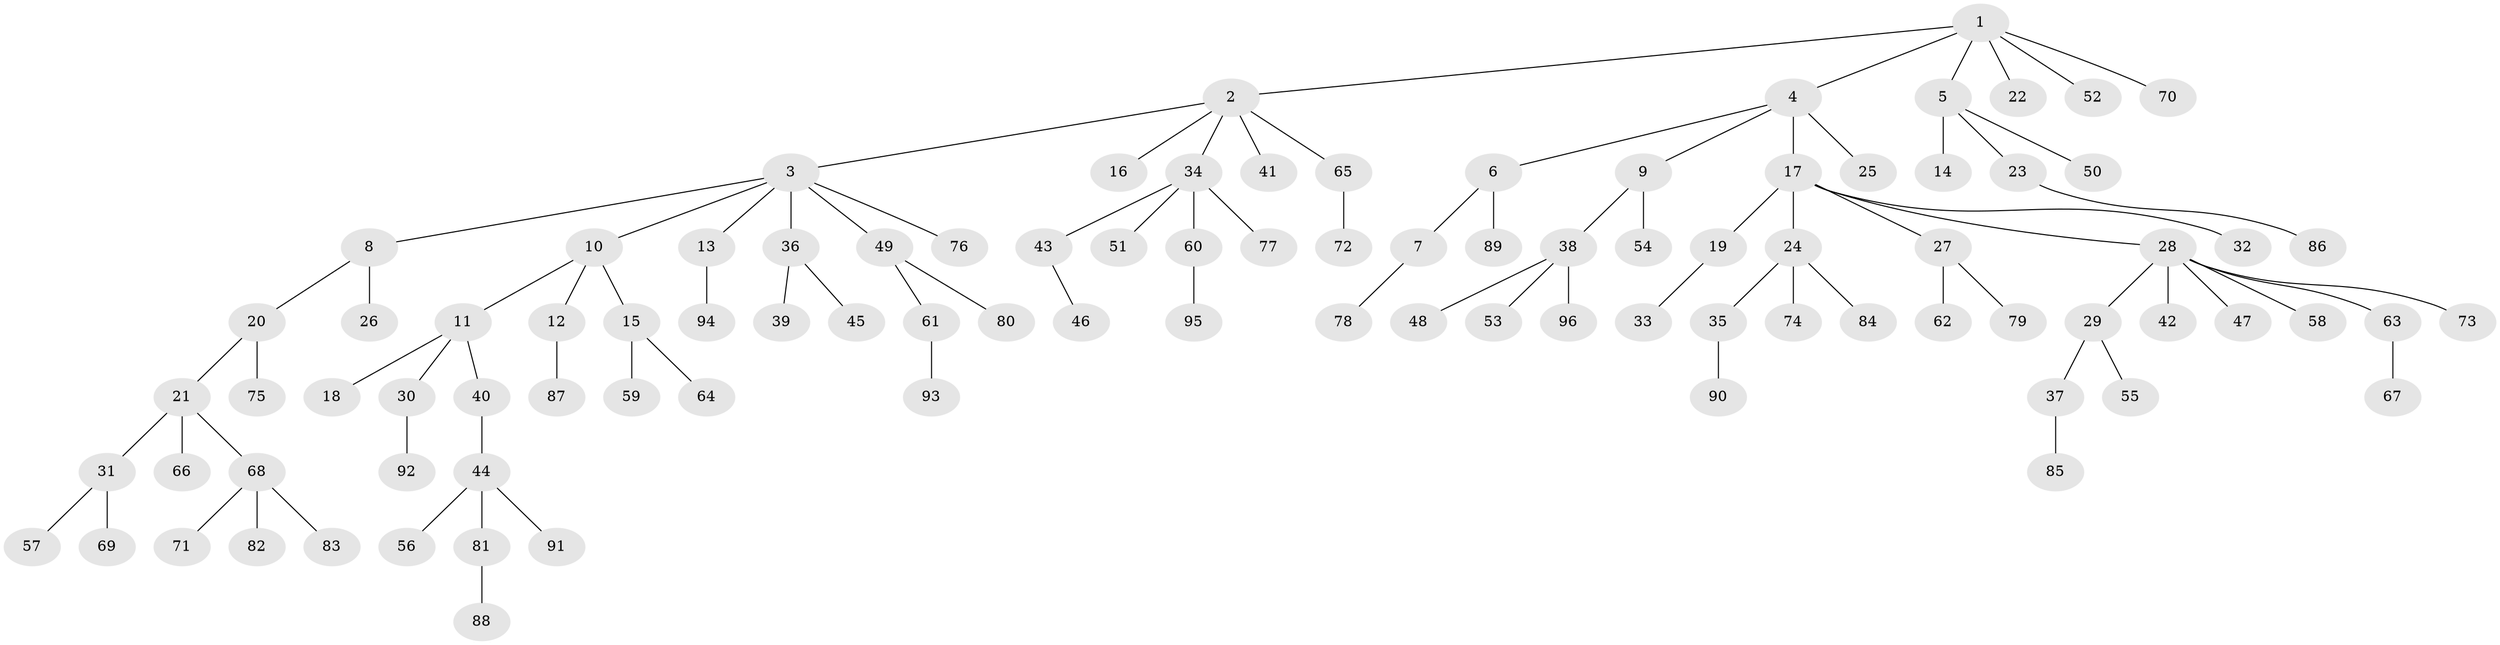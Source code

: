 // coarse degree distribution, {1: 0.8070175438596491, 2: 0.08771929824561403, 30: 0.017543859649122806, 4: 0.07017543859649122, 10: 0.017543859649122806}
// Generated by graph-tools (version 1.1) at 2025/56/03/04/25 21:56:38]
// undirected, 96 vertices, 95 edges
graph export_dot {
graph [start="1"]
  node [color=gray90,style=filled];
  1;
  2;
  3;
  4;
  5;
  6;
  7;
  8;
  9;
  10;
  11;
  12;
  13;
  14;
  15;
  16;
  17;
  18;
  19;
  20;
  21;
  22;
  23;
  24;
  25;
  26;
  27;
  28;
  29;
  30;
  31;
  32;
  33;
  34;
  35;
  36;
  37;
  38;
  39;
  40;
  41;
  42;
  43;
  44;
  45;
  46;
  47;
  48;
  49;
  50;
  51;
  52;
  53;
  54;
  55;
  56;
  57;
  58;
  59;
  60;
  61;
  62;
  63;
  64;
  65;
  66;
  67;
  68;
  69;
  70;
  71;
  72;
  73;
  74;
  75;
  76;
  77;
  78;
  79;
  80;
  81;
  82;
  83;
  84;
  85;
  86;
  87;
  88;
  89;
  90;
  91;
  92;
  93;
  94;
  95;
  96;
  1 -- 2;
  1 -- 4;
  1 -- 5;
  1 -- 22;
  1 -- 52;
  1 -- 70;
  2 -- 3;
  2 -- 16;
  2 -- 34;
  2 -- 41;
  2 -- 65;
  3 -- 8;
  3 -- 10;
  3 -- 13;
  3 -- 36;
  3 -- 49;
  3 -- 76;
  4 -- 6;
  4 -- 9;
  4 -- 17;
  4 -- 25;
  5 -- 14;
  5 -- 23;
  5 -- 50;
  6 -- 7;
  6 -- 89;
  7 -- 78;
  8 -- 20;
  8 -- 26;
  9 -- 38;
  9 -- 54;
  10 -- 11;
  10 -- 12;
  10 -- 15;
  11 -- 18;
  11 -- 30;
  11 -- 40;
  12 -- 87;
  13 -- 94;
  15 -- 59;
  15 -- 64;
  17 -- 19;
  17 -- 24;
  17 -- 27;
  17 -- 28;
  17 -- 32;
  19 -- 33;
  20 -- 21;
  20 -- 75;
  21 -- 31;
  21 -- 66;
  21 -- 68;
  23 -- 86;
  24 -- 35;
  24 -- 74;
  24 -- 84;
  27 -- 62;
  27 -- 79;
  28 -- 29;
  28 -- 42;
  28 -- 47;
  28 -- 58;
  28 -- 63;
  28 -- 73;
  29 -- 37;
  29 -- 55;
  30 -- 92;
  31 -- 57;
  31 -- 69;
  34 -- 43;
  34 -- 51;
  34 -- 60;
  34 -- 77;
  35 -- 90;
  36 -- 39;
  36 -- 45;
  37 -- 85;
  38 -- 48;
  38 -- 53;
  38 -- 96;
  40 -- 44;
  43 -- 46;
  44 -- 56;
  44 -- 81;
  44 -- 91;
  49 -- 61;
  49 -- 80;
  60 -- 95;
  61 -- 93;
  63 -- 67;
  65 -- 72;
  68 -- 71;
  68 -- 82;
  68 -- 83;
  81 -- 88;
}
